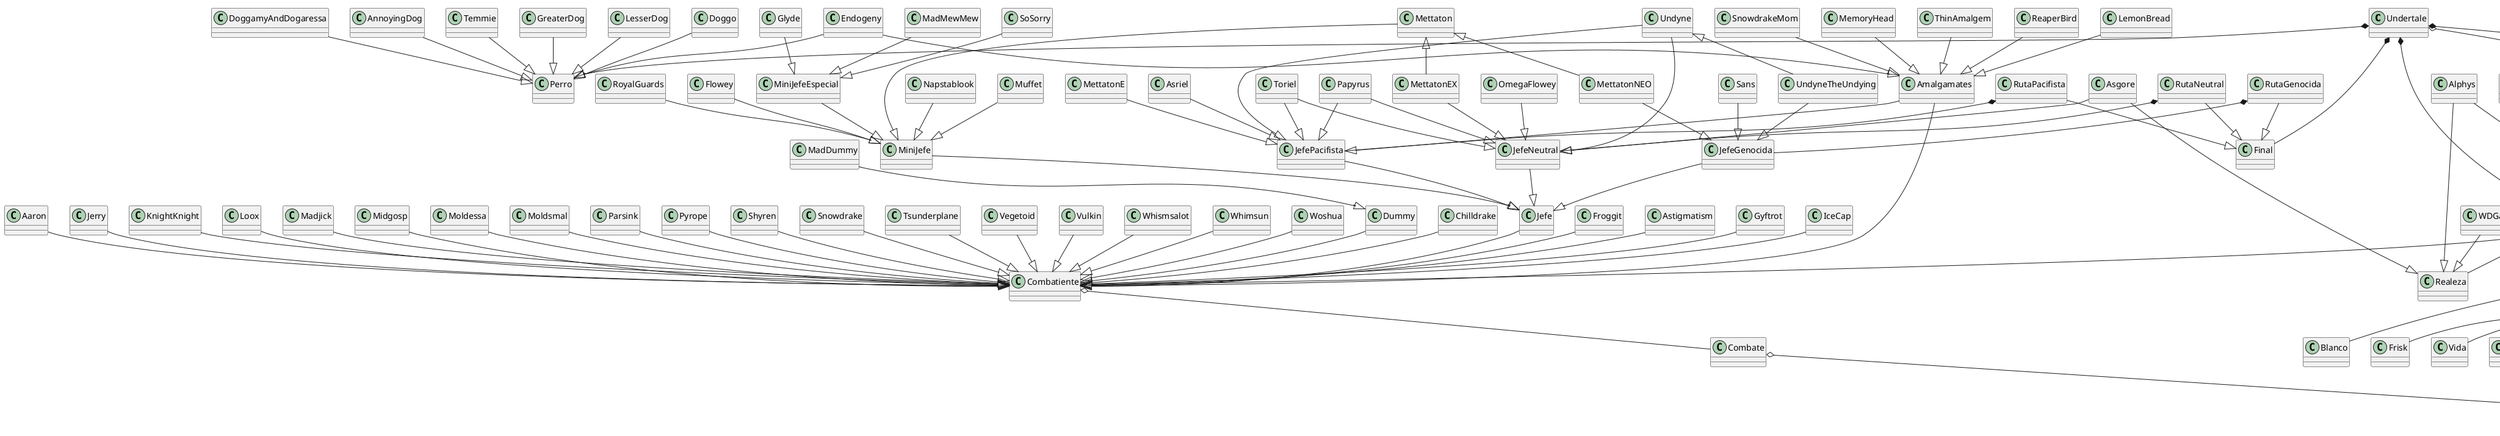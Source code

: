 @startuml 
Class Undertale 
class Final
class RutaGenocida
class RutaPacifista
class RutaNeutral
class Jefe
class JefeNeutral
class JefePacifista
class JefeGenocida
class Humano
class Chara
class Frisk
class Monstruo
class Perro
class MiniJefe
class MiniJefeEspecial
class NPC
class Realeza
class Combatiente
class Comerciante
class AyudanteRuta
class Escenario
class Asgore
class Toriel
class Asriel
class Alphys
class WDGaster
class Flowey
class OmegaFlowey
class Dummy
class MadDummy
class Napstablook
class Mettaton
class MettatonEX
class MettatonNEO
class Sans 
class Papyrus
class Muffet
class Undyne
class UndyneTheUndying
class RoyalGuards
class Amalgamates
class MemoryHead
class ReaperBird
class LemonBread
class SnowdrakeMom
class ThinAmalgem 
class Chilldrake
class Froggit
class Astigmatism
class Gyftrot
class IceCap
class Aaron
class Jerry
class KnightKnight
class Loox
class Madjick
class Midgosp
class Moldessa
class Moldsmal
class Parsink
class Pyrope
class Shyren
class Snowdrake
class Tsunderplane
class Vegetoid
class Vulkin
class Whismsalot
class Whimsun
class Woshua
class Glyde
class MadMewMew
class SoSorry
class MonsterKid
class Alma 
class Item 
class Ropa
class Comida 
class Telefono
class Accion 
class Pelear
class Actuar 
class UsarItem 
class Perdonar
class Vida 
class LOVE 
class Determinacion
class Integridad
class Valentia
class Paciencia
class Perseverancia
class Justicia
class Amabilidad
class AlmaMonstruo
class Gerson 
class Burgerpants
class CattyAndBratty
class Tem
class BakerSpider
class PurpleBonnie
class RiverMan
class Rojo
class Amarillo
class Verde 
class Azul 
class Celeste 
class Naranja 
class Morado
class Blanco
 

Undertale *-- Humano
Undertale *-- Monstruo
Undertale *-- Perro
Undertale *-- Final 
RutaGenocida --|> Final
RutaGenocida *-- JefeGenocida
RutaPacifista --|> Final 
RutaPacifista *-- JefePacifista
RutaNeutral --|> Final
RutaNeutral *-- JefeNeutral
JefeGenocida --|> Jefe
JefeNeutral --|> Jefe
JefePacifista --|> Jefe
MiniJefeEspecial --|> MiniJefe
MiniJefe --|> Jefe
Humano <|-- Chara
Humano <|-- Frisk
Humano *-- Alma
Humano *-- Vida
Humano *-- LOVE
Humano o-- Accion
Combate o-- Accion
Combatiente o-- Combate
Pelear --|> Accion
Actuar --|> Accion
UsarItem --|> Accion 
Perdonar --|> Accion
UsarItem o-- Item
Arma --|> Item
Ropa --|> Item
Comida --|> Item
Telefono --|> Item
Tienda o-- Item
Tienda *-- Comerciante
Determinacion --|> Alma
Integridad --|> Alma
Paciencia --|> Alma
Amabilidad --|> Alma
Valentia --|> Alma
Perseverancia --|> Alma
AlmaMonstruo --|> Alma
Justicia --|> Alma
Monstruo *-- AlmaMonstruo 
Monstruo <|-- Realeza
Monstruo <|-- Combatiente
Comerciante --|> NPC
Doggo --|> Perro
DoggamyAndDogaressa --|> Perro
AnnoyingDog --|> Perro
Temmie --|> Perro 
GreaterDog --|> Perro
LesserDog --|> Perro
Endogeny --|> Perro
Asgore --|> Realeza
WDGaster --|> Realeza
Alphys --|> Realeza
Toriel --|> JefeNeutral
Papyrus --|> JefeNeutral
Undyne --|> JefeNeutral
MettatonEX --|> JefeNeutral
Asgore --|> JefeNeutral
OmegaFlowey --|> JefeNeutral
Toriel --|> JefePacifista
Papyrus --|> JefePacifista
Undyne --|> JefePacifista
MettatonE --|> JefePacifista
Asriel --|> JefePacifista
MettatonNEO --|> JefeGenocida
UndyneTheUndying --|> JefeGenocida
Sans --|> JefeGenocida
Gerson --|> Comerciante
Burgerpants --|> Comerciante
CattyAndBratty --|> Comerciante
Tem --|> Comerciante
BakerSpider --|> Comerciante
PurpleBonnie --|> Comerciante
Flowey --|> MiniJefe
Napstablook --|> MiniJefe
Mettaton --|> MiniJefe
Muffet --|> MiniJefe
Amalgamates --|> JefePacifista
RoyalGuards --|> MiniJefe
MadMewMew --|> MiniJefeEspecial
Glyde --|> MiniJefeEspecial
SoSorry --|> MiniJefeEspecial
Amalgamates --|> Combatiente
MemoryHead --|> Amalgamates
ReaperBird --|> Amalgamates
LemonBread --|> Amalgamates
SnowdrakeMom --|> Amalgamates
ThinAmalgem --|> Amalgamates
Endogeny --|> Amalgamates
Chilldrake --|> Combatiente
Froggit --|> Combatiente
Astigmatism --|> Combatiente
Gyftrot --|> Combatiente
IceCap --|> Combatiente
Aaron --|> Combatiente
Jerry --|> Combatiente
KnightKnight --|> Combatiente
Loox --|> Combatiente
Madjick --|> Combatiente
Midgosp --|> Combatiente
Moldessa --|> Combatiente
Moldsmal --|> Combatiente
Parsink --|> Combatiente
Pyrope --|> Combatiente
Shyren --|> Combatiente
Snowdrake --|> Combatiente
Tsunderplane --|> Combatiente
Vegetoid --|> Combatiente
Vulkin --|> Combatiente
Whismsalot --|> Combatiente
Whimsun --|> Combatiente
Woshua --|> Combatiente
Dummy --|> Combatiente
MonsterKid --|> AyudanteRuta
Alphys --|> AyudanteRuta
RiverMan --|> AyudanteRuta
AyudanteRuta --|> Monstruo
NPC --|> Monstruo
MadDummy --|> Dummy
Mettaton <|-- MettatonEX 
Mettaton <|-- MettatonNEO
Undyne <|-- UndyneTheUndying
Undertale o-- Escenario
Escenario *-- NPC
Jefe --|> Combatiente
Determinacion o-- Rojo
Justicia o-- Amarillo
Amabilidad o-- Verde
Integridad o-- Azul
Paciencia o-- Celeste
Valentia o-- Naranja
Perseverancia o-- Morado
AlmaMonstruo o-- Blanco
@enduml